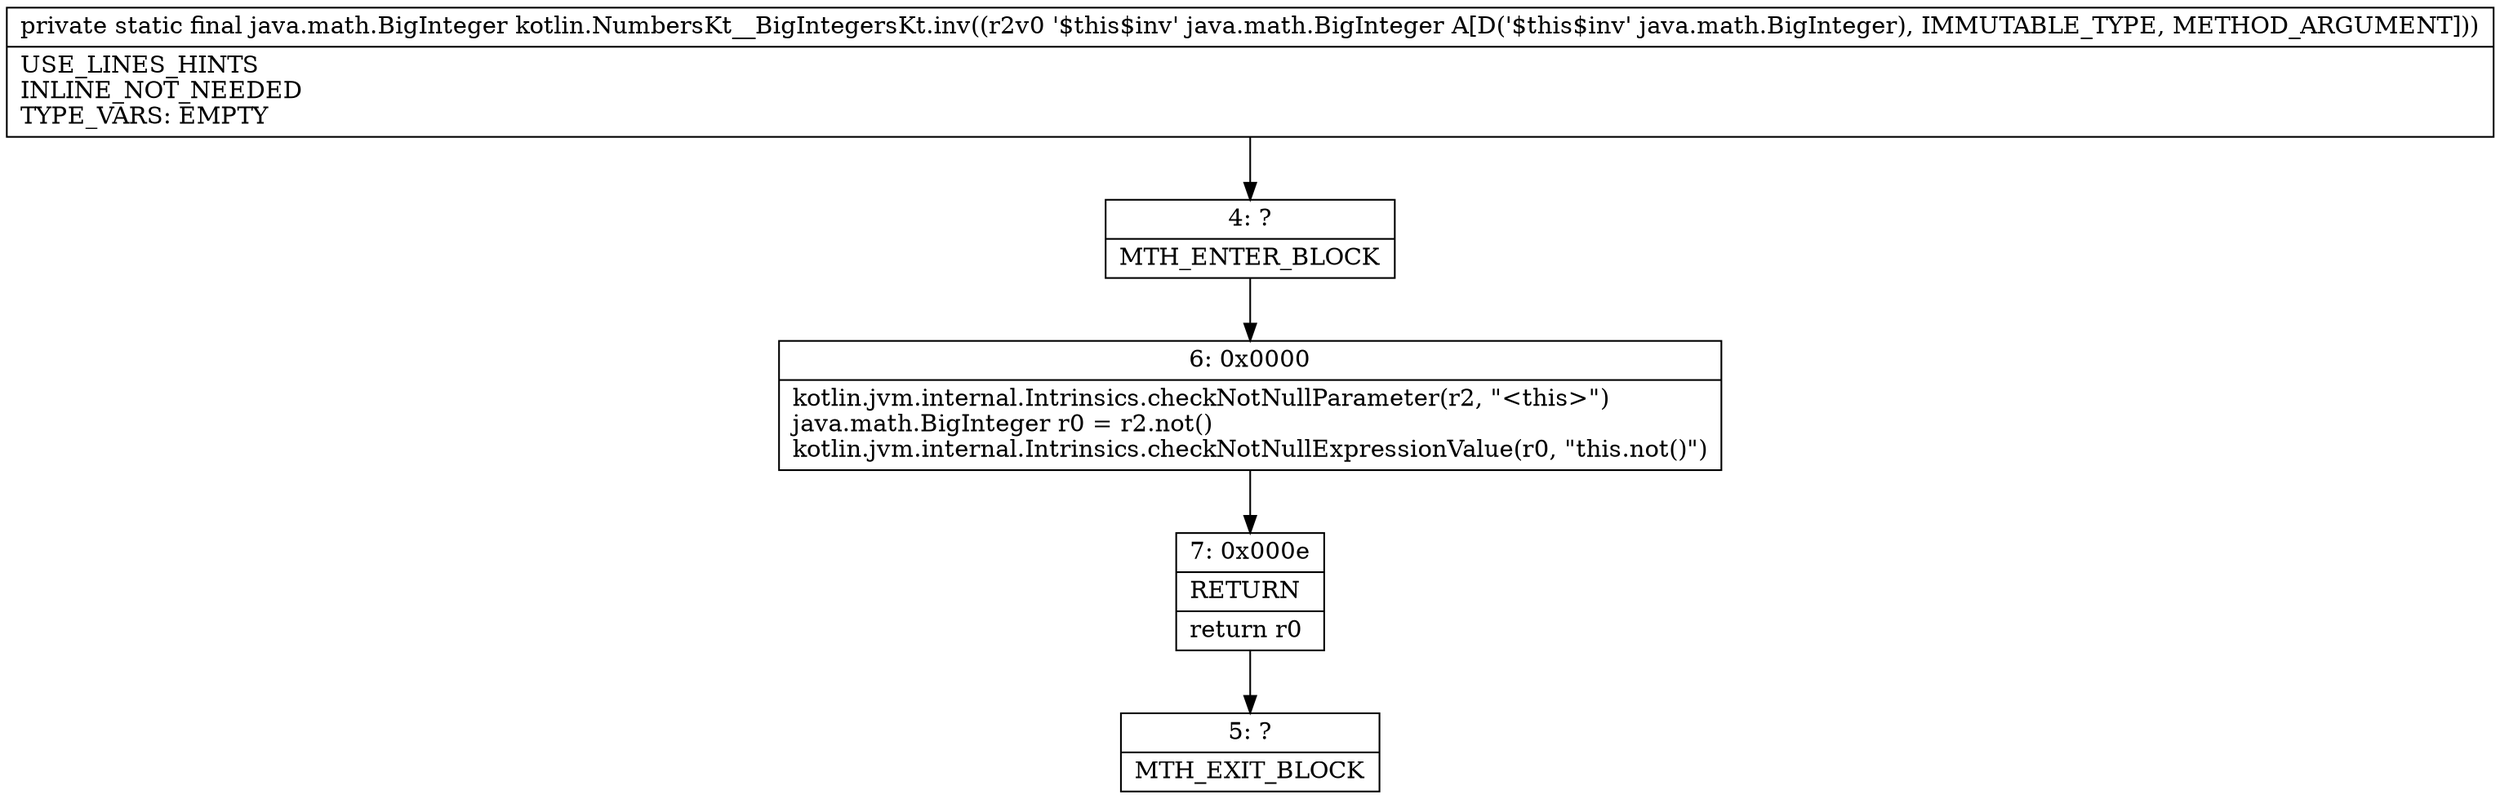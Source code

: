 digraph "CFG forkotlin.NumbersKt__BigIntegersKt.inv(Ljava\/math\/BigInteger;)Ljava\/math\/BigInteger;" {
Node_4 [shape=record,label="{4\:\ ?|MTH_ENTER_BLOCK\l}"];
Node_6 [shape=record,label="{6\:\ 0x0000|kotlin.jvm.internal.Intrinsics.checkNotNullParameter(r2, \"\<this\>\")\ljava.math.BigInteger r0 = r2.not()\lkotlin.jvm.internal.Intrinsics.checkNotNullExpressionValue(r0, \"this.not()\")\l}"];
Node_7 [shape=record,label="{7\:\ 0x000e|RETURN\l|return r0\l}"];
Node_5 [shape=record,label="{5\:\ ?|MTH_EXIT_BLOCK\l}"];
MethodNode[shape=record,label="{private static final java.math.BigInteger kotlin.NumbersKt__BigIntegersKt.inv((r2v0 '$this$inv' java.math.BigInteger A[D('$this$inv' java.math.BigInteger), IMMUTABLE_TYPE, METHOD_ARGUMENT]))  | USE_LINES_HINTS\lINLINE_NOT_NEEDED\lTYPE_VARS: EMPTY\l}"];
MethodNode -> Node_4;Node_4 -> Node_6;
Node_6 -> Node_7;
Node_7 -> Node_5;
}

